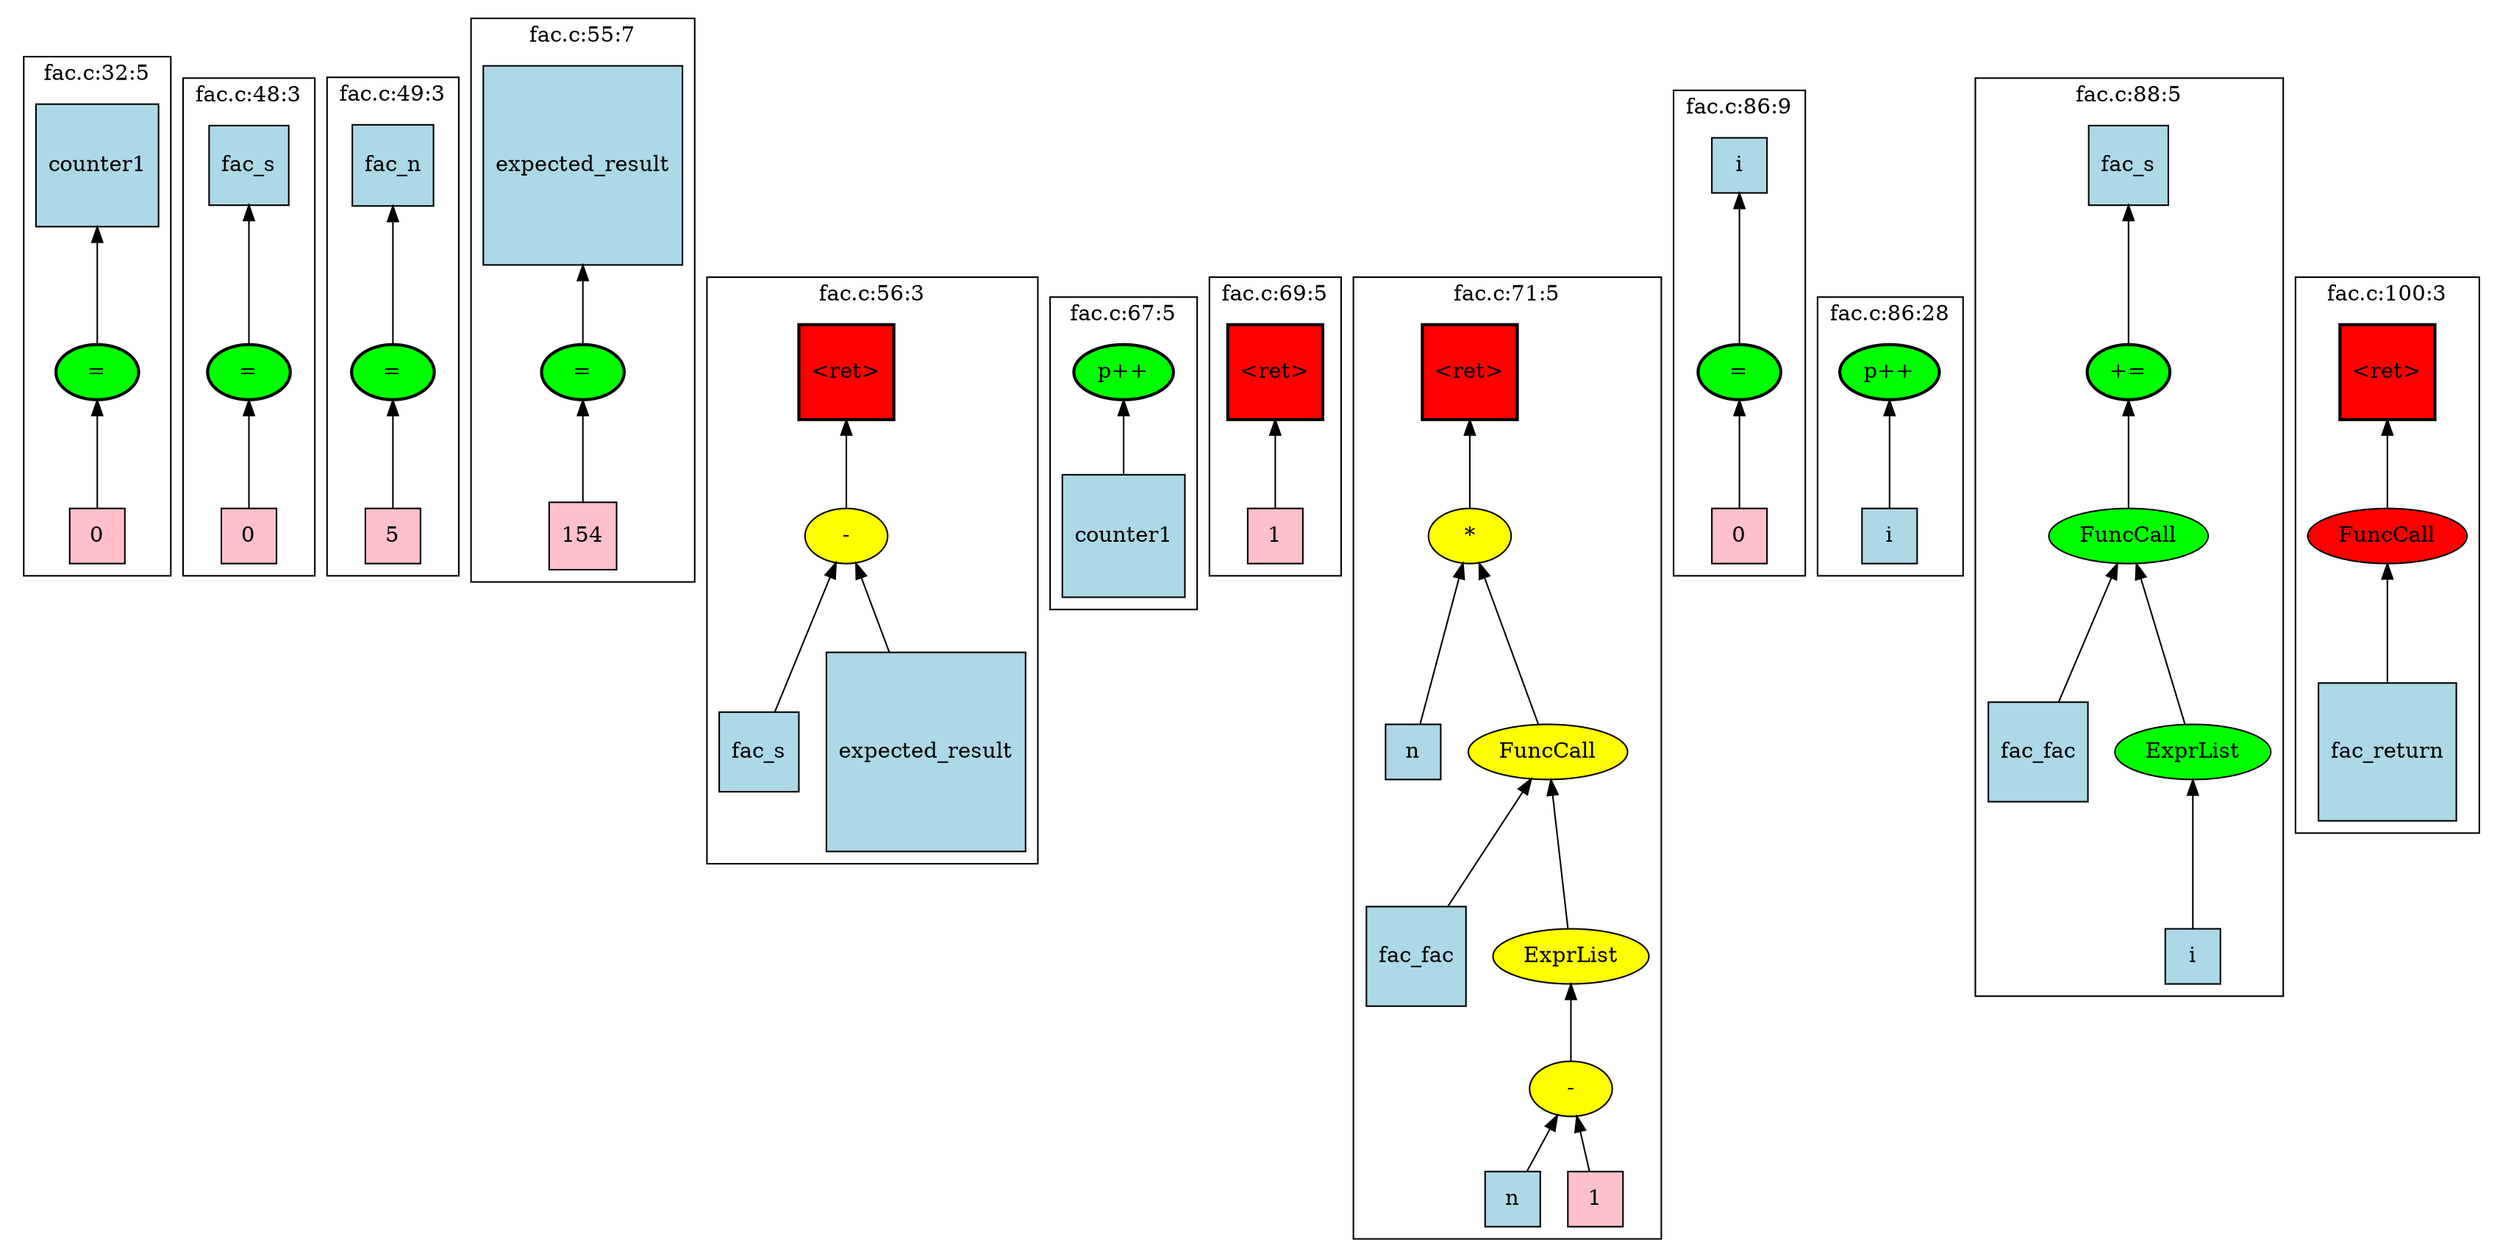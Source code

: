 strict graph "" {
	graph [bb="0,0,1379,715",
		newrank=true
	];
	node [label="\N"];
	{
		graph [rank=same,
			rankdir=LR
		];
		rank2	[height=0.5,
			label="",
			pos="1.5,512.5",
			style=invis,
			width=0.013889];
		30	[fillcolor=green,
			height=0.5,
			label="=",
			pos="51.5,512.5",
			style="filled,bold",
			width=0.75];
		rank2 -- 30	[pos="2.2812,512.5 9.5872,512.5 16.893,512.5 24.199,512.5",
			style=invis];
		46	[fillcolor=green,
			height=0.5,
			label="=",
			pos="134.5,512.5",
			style="filled,bold",
			width=0.75];
		30 -- 46	[pos="78.734,512.5 88.319,512.5 97.904,512.5 107.49,512.5",
			style=invis];
		49	[fillcolor=green,
			height=0.5,
			label="=",
			pos="213.5,512.5",
			style="filled,bold",
			width=0.75];
		46 -- 49	[pos="161.66,512.5 169.89,512.5 178.13,512.5 186.36,512.5",
			style=invis];
		58	[fillcolor=green,
			height=0.5,
			label="=",
			pos="316.5,512.5",
			style="filled,bold",
			width=0.75];
		49 -- 58	[pos="240.86,512.5 257.01,512.5 273.16,512.5 289.32,512.5",
			style=invis];
		62	[fillcolor=red,
			height=0.65278,
			label="\<ret\>",
			pos="461.5,512.5",
			shape=square,
			style="filled,bold",
			width=0.65278];
		58 -- 62	[pos="343.69,512.5 374.98,512.5 406.28,512.5 437.57,512.5",
			style=invis];
		76	[fillcolor=green,
			height=0.5,
			label="p++",
			pos="612.5,512.5",
			style="filled,bold",
			width=0.75];
		62 -- 76	[pos="485.09,512.5 518.44,512.5 551.78,512.5 585.13,512.5",
			style=invis];
		82	[fillcolor=red,
			height=0.65278,
			label="\<ret\>",
			pos="695.5,512.5",
			shape=square,
			style="filled,bold",
			width=0.65278];
		76 -- 82	[pos="639.73,512.5 650.48,512.5 661.23,512.5 671.97,512.5",
			style=invis];
		84	[fillcolor=red,
			height=0.65278,
			label="\<ret\>",
			pos="809.5,512.5",
			shape=square,
			style="filled,bold",
			width=0.65278];
		82 -- 84	[pos="719.1,512.5 741.35,512.5 763.59,512.5 785.84,512.5",
			style=invis];
		105	[fillcolor=green,
			height=0.5,
			label="=",
			pos="956.5,512.5",
			style="filled,bold",
			width=0.75];
		84 -- 105	[pos="833.04,512.5 865.19,512.5 897.34,512.5 929.49,512.5",
			style=invis];
		111	[fillcolor=green,
			height=0.5,
			label="p++",
			pos="1038.5,512.5",
			style="filled,bold",
			width=0.75];
		105 -- 111	[pos="983.73,512.5 992.86,512.5 1002,512.5 1011.1,512.5",
			style=invis];
		115	[fillcolor=green,
			height=0.5,
			label="+=",
			pos="1172.5,512.5",
			style="filled,bold",
			width=0.75];
		111 -- 115	[pos="1065.7,512.5 1092.3,512.5 1118.8,512.5 1145.4,512.5",
			style=invis];
		136	[fillcolor=red,
			height=0.65278,
			label="\<ret\>",
			pos="1318.5,512.5",
			shape=square,
			style="filled,bold",
			width=0.65278];
		115 -- 136	[pos="1199.6,512.5 1231.3,512.5 1263.1,512.5 1294.8,512.5",
			style=invis];
		end	[height=0.5,
			label="",
			pos="1378.5,512.5",
			style=invis,
			width=0.013889];
		136 -- end	[pos="1342.4,512.5 1354.2,512.5 1366.1,512.5 1377.9,512.5",
			style=invis];
	}
	subgraph cluster84 {
		graph [bb="739.5,8,913.5,567",
			label="fac.c:71:5",
			lheight=0.21,
			lp="826.5,555.5",
			lwidth=0.76
		];
		84;
		85	[fillcolor=yellow,
			height=0.5,
			label="*",
			pos="809.5,421",
			style=filled,
			width=0.75];
		84 -- 85	[dir=back,
			pos="s,809.5,488.92 809.5,478.62 809.5,465.26 809.5,450.37 809.5,439.21"];
		86	[fillcolor=lightblue,
			height=0.5,
			label=n,
			pos="774.5,302.5",
			shape=square,
			style=filled,
			width=0.5];
		85 -- 86	[dir=back,
			pos="s,804.49,403.31 801.52,393.43 794.79,371.05 785.38,339.7 779.62,320.54"];
		87	[fillcolor=yellow,
			height=0.5,
			label=FuncCall,
			pos="853.5,302.5",
			style=filled,
			width=1.1916];
		85 -- 87	[dir=back,
			pos="s,815.8,403.31 819.42,393.74 827.88,371.34 839.8,339.79 847.06,320.54"];
		88	[fillcolor=lightblue,
			height=0.77778,
			label=fac_fac,
			pos="775.5,188",
			shape=square,
			style=filled,
			width=0.77778];
		87 -- 88	[dir=back,
			pos="s,841.99,284.9 836.28,276.66 823.85,258.74 807.09,234.57 794.32,216.14"];
		89	[fillcolor=yellow,
			height=0.5,
			label=ExprList,
			pos="863.5,188",
			style=filled,
			width=1.1555];
		87 -- 89	[dir=back,
			pos="s,855.02,284.41 855.91,274.42 857.79,253.22 860.35,224.4 861.97,206.25"];
		90	[fillcolor=yellow,
			height=0.5,
			label="-",
			pos="863.5,106",
			style=filled,
			width=0.75];
		89 -- 90	[dir=back,
			pos="s,863.5,169.64 863.5,159.43 863.5,147.68 863.5,134.33 863.5,124.05"];
		91	[fillcolor=lightblue,
			height=0.5,
			label=n,
			pos="821.5,34",
			shape=square,
			style=filled,
			width=0.5];
		90 -- 91	[dir=back,
			pos="s,853.97,89.116 848.69,80.318 843.13,71.058 836.94,60.741 831.88,52.292"];
		92	[fillcolor=pink,
			height=0.5,
			label=1,
			pos="875.5,34",
			shape=square,
			style=filled,
			width=0.5];
		90 -- 92	[dir=back,
			pos="s,866.4,88.055 868.13,78.005 869.61,69.362 871.21,60.03 872.54,52.275"];
	}
	subgraph cluster30 {
		graph [bb="11.5,395,91.5,688.5",
			label="fac.c:32:5",
			lheight=0.21,
			lp="51.5,677",
			lwidth=0.76
		];
		30;
		33	[fillcolor=pink,
			height=0.5,
			label=0,
			pos="51.5,421",
			shape=square,
			style=filled,
			width=0.5];
		30 -- 33	[dir=back,
			pos="s,51.5,494.24 51.5,484.21 51.5,469.56 51.5,451.94 51.5,439.2"];
		31	[fillcolor=lightblue,
			height=0.88889,
			label=counter1,
			pos="51.5,625.5",
			shape=square,
			style=filled,
			width=0.88889];
		31 -- 30	[dir=back,
			pos="s,51.5,593.28 51.5,583.19 51.5,565.04 51.5,544.71 51.5,530.72"];
	}
	subgraph cluster46 {
		graph [bb="99.5,395,170.5,679",
			label="fac.c:48:3",
			lheight=0.21,
			lp="135,667.5",
			lwidth=0.76
		];
		46;
		48	[fillcolor=pink,
			height=0.5,
			label=0,
			pos="134.5,421",
			shape=square,
			style=filled,
			width=0.5];
		46 -- 48	[dir=back,
			pos="s,134.5,494.24 134.5,484.21 134.5,469.56 134.5,451.94 134.5,439.2"];
		47	[fillcolor=lightblue,
			height=0.625,
			label=fac_s,
			pos="134.5,625.5",
			shape=square,
			style=filled,
			width=0.625];
		47 -- 46	[dir=back,
			pos="s,134.5,602.83 134.5,592.83 134.5,572.65 134.5,547.28 134.5,530.74"];
	}
	subgraph cluster49 {
		graph [bb="178.5,395,249.5,680",
			label="fac.c:49:3",
			lheight=0.21,
			lp="214,668.5",
			lwidth=0.76
		];
		49;
		51	[fillcolor=pink,
			height=0.5,
			label=5,
			pos="213.5,421",
			shape=square,
			style=filled,
			width=0.5];
		49 -- 51	[dir=back,
			pos="s,213.5,494.24 213.5,484.21 213.5,469.56 213.5,451.94 213.5,439.2"];
		50	[fillcolor=lightblue,
			height=0.65278,
			label=fac_n,
			pos="213.5,625.5",
			shape=square,
			style=filled,
			width=0.65278];
		50 -- 49	[dir=back,
			pos="s,213.5,601.77 213.5,591.54 213.5,571.58 213.5,546.94 213.5,530.75"];
	}
	subgraph cluster58 {
		graph [bb="257.5,394.5,375.5,707",
			label="fac.c:55:7",
			lheight=0.21,
			lp="316.5,695.5",
			lwidth=0.76
		];
		58;
		61	[fillcolor=pink,
			height=0.51389,
			label=154,
			pos="316.5,421",
			shape=square,
			style=filled,
			width=0.51389];
		58 -- 61	[dir=back,
			pos="s,316.5,494.24 316.5,483.85 316.5,469.39 316.5,452.12 316.5,439.51"];
		59	[fillcolor=lightblue,
			height=1.4028,
			label=expected_result,
			pos="316.5,625.5",
			shape=square,
			style=filled,
			width=1.4028];
		59 -- 58	[dir=back,
			pos="s,316.5,574.84 316.5,564.8 316.5,552.29 316.5,540.07 316.5,530.69"];
	}
	subgraph cluster62 {
		graph [bb="383.5,244,564.5,567",
			label="fac.c:56:3",
			lheight=0.21,
			lp="474,555.5",
			lwidth=0.76
		];
		62;
		63	[fillcolor=yellow,
			height=0.5,
			label="-",
			pos="461.5,421",
			style=filled,
			width=0.75];
		62 -- 63	[dir=back,
			pos="s,461.5,488.92 461.5,478.62 461.5,465.26 461.5,450.37 461.5,439.21"];
		64	[fillcolor=lightblue,
			height=0.625,
			label=fac_s,
			pos="414.5,302.5",
			shape=square,
			style=filled,
			width=0.625];
		63 -- 64	[dir=back,
			pos="s,454.77,403.31 450.96,393.88 442.63,373.24 431.15,344.76 423.31,325.33"];
		65	[fillcolor=lightblue,
			height=1.4028,
			label=expected_result,
			pos="505.5,302.5",
			shape=square,
			style=filled,
			width=1.4028];
		63 -- 65	[dir=back,
			pos="s,467.8,403.31 471.36,393.91 475.9,381.88 481.45,367.19 486.74,353.18"];
	}
	subgraph cluster76 {
		graph [bb="572.5,381,652.5,561.5",
			label="fac.c:67:5",
			lheight=0.21,
			lp="612.5,550",
			lwidth=0.76
		];
		76;
		77	[fillcolor=lightblue,
			height=0.88889,
			label=counter1,
			pos="612.5,421",
			shape=square,
			style=filled,
			width=0.88889];
		76 -- 77	[dir=back,
			pos="s,612.5,494.24 612.5,483.96 612.5,474.27 612.5,463.31 612.5,453.33"];
	}
	subgraph cluster82 {
		graph [bb="660.5,395,731.5,567",
			label="fac.c:69:5",
			lheight=0.21,
			lp="696,555.5",
			lwidth=0.76
		];
		82;
		83	[fillcolor=pink,
			height=0.5,
			label=1,
			pos="695.5,421",
			shape=square,
			style=filled,
			width=0.5];
		82 -- 83	[dir=back,
			pos="s,695.5,488.92 695.5,478.62 695.5,465.26 695.5,450.37 695.5,439.21"];
	}
	subgraph cluster136 {
		graph [bb="1267.5,258.5,1369.5,567",
			label="fac.c:100:3",
			lheight=0.21,
			lp="1318.5,555.5",
			lwidth=0.85
		];
		136;
		137	[fillcolor=red,
			height=0.5,
			label=FuncCall,
			pos="1318.5,421",
			style=filled,
			width=1.1916];
		136 -- 137	[dir=back,
			pos="s,1318.5,488.92 1318.5,478.62 1318.5,465.26 1318.5,450.37 1318.5,439.21"];
		138	[fillcolor=lightblue,
			height=1,
			label=fac_return,
			pos="1318.5,302.5",
			shape=square,
			style=filled,
			width=1];
		137 -- 138	[dir=back,
			pos="s,1318.5,402.81 1318.5,392.45 1318.5,376.34 1318.5,355.84 1318.5,338.59"];
	}
	subgraph cluster105 {
		graph [bb="921.5,395,992.5,674.5",
			label="fac.c:86:9",
			lheight=0.21,
			lp="957,663",
			lwidth=0.76
		];
		105;
		107	[fillcolor=pink,
			height=0.5,
			label=0,
			pos="956.5,421",
			shape=square,
			style=filled,
			width=0.5];
		105 -- 107	[dir=back,
			pos="s,956.5,494.24 956.5,484.21 956.5,469.56 956.5,451.94 956.5,439.2"];
		106	[fillcolor=lightblue,
			height=0.5,
			label=i,
			pos="956.5,625.5",
			shape=square,
			style=filled,
			width=0.5];
		106 -- 105	[dir=back,
			pos="s,956.5,607.16 956.5,597.04 956.5,576.29 956.5,548.43 956.5,530.72"];
	}
	subgraph cluster111 {
		graph [bb="1000.5,395,1077.5,561.5",
			label="fac.c:86:28",
			lheight=0.21,
			lp="1039,550",
			lwidth=0.85
		];
		111;
		112	[fillcolor=lightblue,
			height=0.5,
			label=i,
			pos="1038.5,421",
			shape=square,
			style=filled,
			width=0.5];
		111 -- 112	[dir=back,
			pos="s,1038.5,494.24 1038.5,484.21 1038.5,469.56 1038.5,451.94 1038.5,439.2"];
	}
	subgraph cluster115 {
		graph [bb="1085.5,162,1259.5,679",
			label="fac.c:88:5",
			lheight=0.21,
			lp="1172.5,667.5",
			lwidth=0.76
		];
		115;
		117	[fillcolor=green,
			height=0.5,
			label=FuncCall,
			pos="1172.5,421",
			style=filled,
			width=1.1916];
		115 -- 117	[dir=back,
			pos="s,1172.5,494.24 1172.5,484.21 1172.5,469.56 1172.5,451.94 1172.5,439.2"];
		118	[fillcolor=lightblue,
			height=0.77778,
			label=fac_fac,
			pos="1121.5,302.5",
			shape=square,
			style=filled,
			width=0.77778];
		117 -- 118	[dir=back,
			pos="s,1165,402.81 1161,393.64 1152.7,374.86 1141.7,349.68 1133.4,330.71"];
		119	[fillcolor=green,
			height=0.5,
			label=ExprList,
			pos="1209.5,302.5",
			style=filled,
			width=1.1555];
		117 -- 119	[dir=back,
			pos="s,1178,402.81 1181,393.21 1188.1,370.78 1198.1,339.46 1204.1,320.38"];
		120	[fillcolor=lightblue,
			height=0.5,
			label=i,
			pos="1209.5,188",
			shape=square,
			style=filled,
			width=0.5];
		119 -- 120	[dir=back,
			pos="s,1209.5,284.41 1209.5,274.12 1209.5,252.96 1209.5,224.32 1209.5,206.25"];
		116	[fillcolor=lightblue,
			height=0.625,
			label=fac_s,
			pos="1172.5,625.5",
			shape=square,
			style=filled,
			width=0.625];
		116 -- 115	[dir=back,
			pos="s,1172.5,602.83 1172.5,592.83 1172.5,572.65 1172.5,547.28 1172.5,530.74"];
	}
	rank1	[height=0.5,
		label="",
		pos="0.5,625.5",
		style=invis,
		width=0.013889];
	rank1 -- rank2	[pos="0.64755,608.12 0.83662,587.14 1.1625,550.96 1.3518,529.95",
		style=invis];
}
